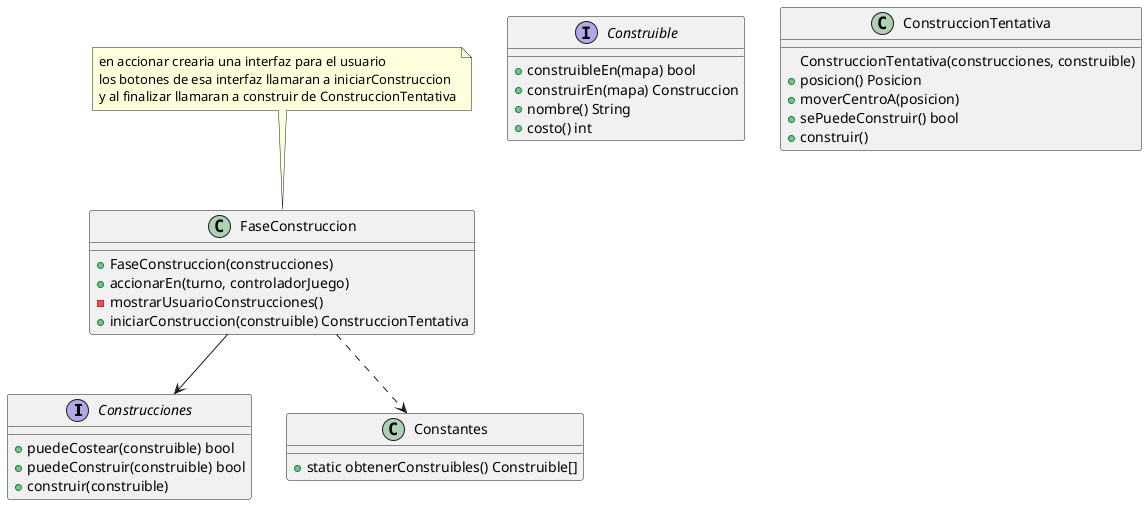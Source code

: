 @startuml

interface Construcciones{
    + puedeCostear(construible) bool
    + puedeConstruir(construible) bool
    + construir(construible)
}

interface Construible{
    + construibleEn(mapa) bool
    + construirEn(mapa) Construccion
    + nombre() String
    + costo() int

}


class Constantes{
    + static obtenerConstruibles() Construible[]
}

class FaseConstruccion{
    + FaseConstruccion(construcciones)
    + accionarEn(turno, controladorJuego)
    - mostrarUsuarioConstrucciones()
    + iniciarConstruccion(construible) ConstruccionTentativa
}

note top of FaseConstruccion
en accionar crearia una interfaz para el usuario
los botones de esa interfaz llamaran a iniciarConstruccion
y al finalizar llamaran a construir de ConstruccionTentativa
end note


class ConstruccionTentativa{
    ConstruccionTentativa(construcciones, construible)
    + posicion() Posicion
    + moverCentroA(posicion)
    + sePuedeConstruir() bool
    + construir()
}

FaseConstruccion --> Construcciones
FaseConstruccion ..> Constantes

@enduml